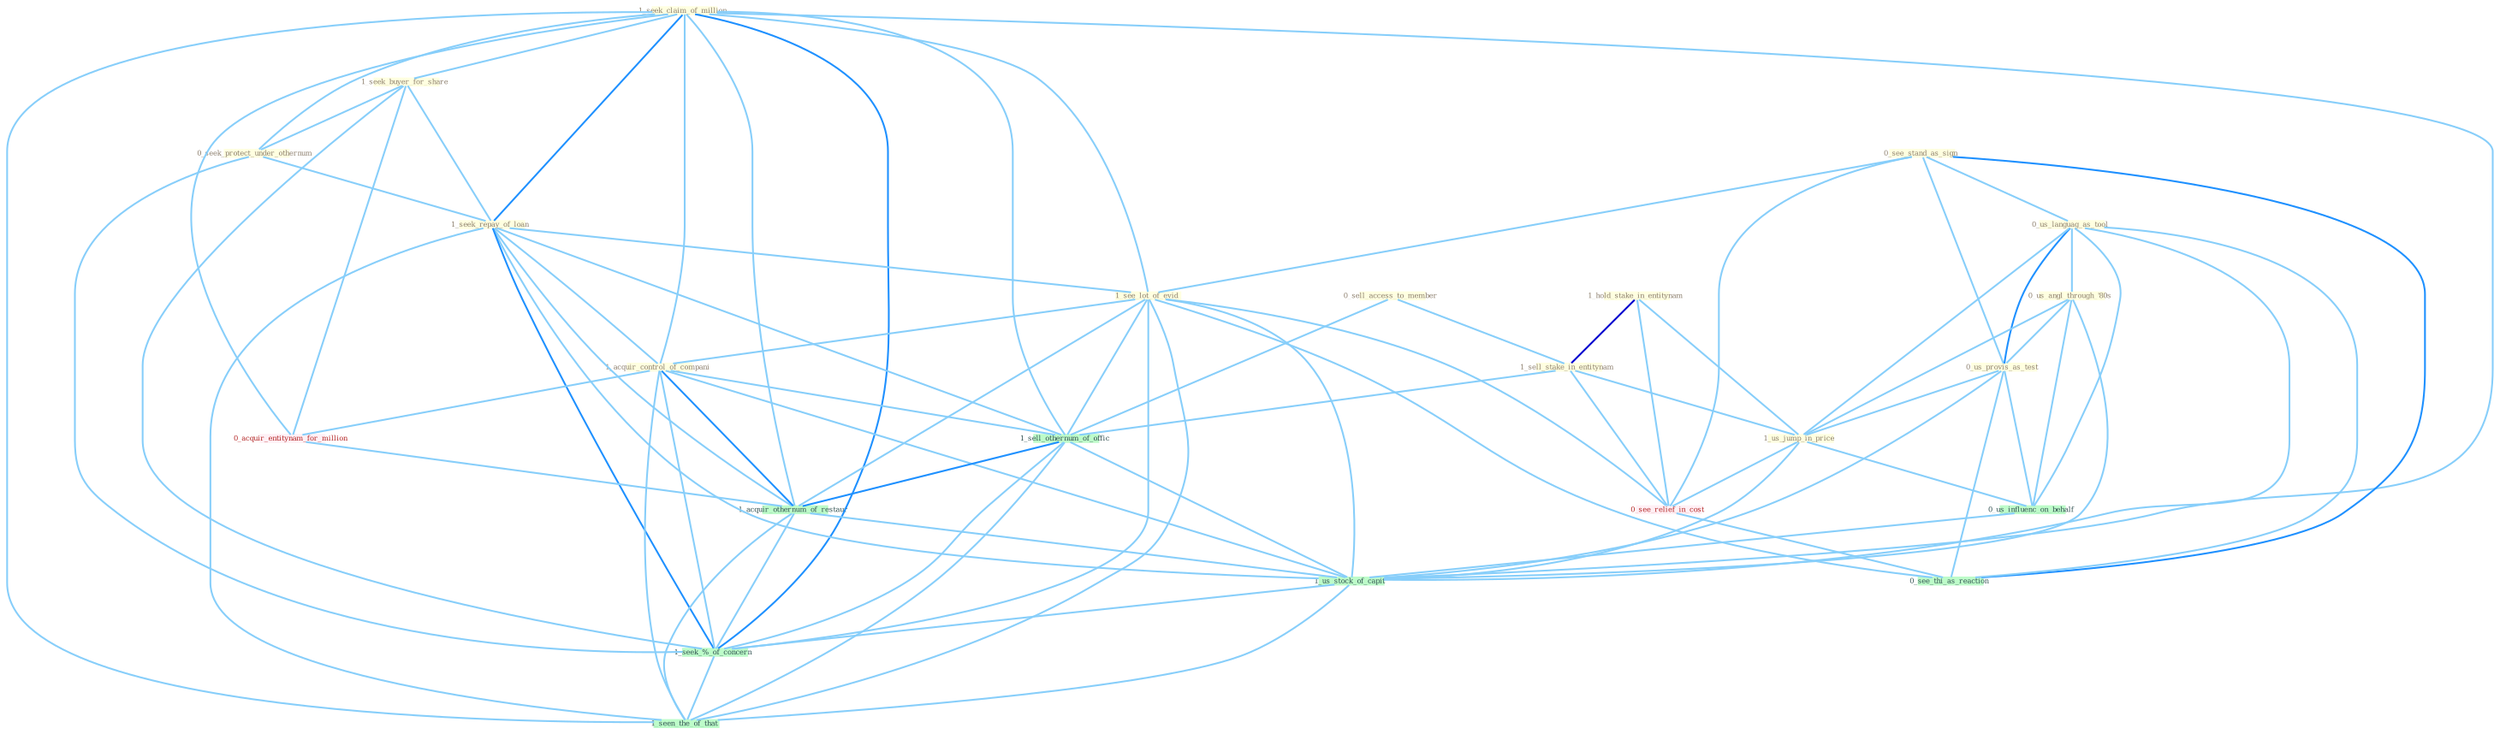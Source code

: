 Graph G{ 
    node
    [shape=polygon,style=filled,width=.5,height=.06,color="#BDFCC9",fixedsize=true,fontsize=4,
    fontcolor="#2f4f4f"];
    {node
    [color="#ffffe0", fontcolor="#8b7d6b"] "1_seek_claim_of_million " "1_seek_buyer_for_share " "0_sell_access_to_member " "0_seek_protect_under_othernum " "1_hold_stake_in_entitynam " "0_see_stand_as_sign " "0_us_languag_as_tool " "1_seek_repay_of_loan " "0_us_angl_through_'80s " "1_see_lot_of_evid " "0_us_provis_as_test " "1_acquir_control_of_compani " "1_sell_stake_in_entitynam " "1_us_jump_in_price "}
{node [color="#fff0f5", fontcolor="#b22222"] "0_acquir_entitynam_for_million " "0_see_relief_in_cost "}
edge [color="#B0E2FF"];

	"1_seek_claim_of_million " -- "1_seek_buyer_for_share " [w="1", color="#87cefa" ];
	"1_seek_claim_of_million " -- "0_seek_protect_under_othernum " [w="1", color="#87cefa" ];
	"1_seek_claim_of_million " -- "1_seek_repay_of_loan " [w="2", color="#1e90ff" , len=0.8];
	"1_seek_claim_of_million " -- "1_see_lot_of_evid " [w="1", color="#87cefa" ];
	"1_seek_claim_of_million " -- "1_acquir_control_of_compani " [w="1", color="#87cefa" ];
	"1_seek_claim_of_million " -- "0_acquir_entitynam_for_million " [w="1", color="#87cefa" ];
	"1_seek_claim_of_million " -- "1_sell_othernum_of_offic " [w="1", color="#87cefa" ];
	"1_seek_claim_of_million " -- "1_acquir_othernum_of_restaur " [w="1", color="#87cefa" ];
	"1_seek_claim_of_million " -- "1_us_stock_of_capit " [w="1", color="#87cefa" ];
	"1_seek_claim_of_million " -- "1_seek_%_of_concern " [w="2", color="#1e90ff" , len=0.8];
	"1_seek_claim_of_million " -- "1_seen_the_of_that " [w="1", color="#87cefa" ];
	"1_seek_buyer_for_share " -- "0_seek_protect_under_othernum " [w="1", color="#87cefa" ];
	"1_seek_buyer_for_share " -- "1_seek_repay_of_loan " [w="1", color="#87cefa" ];
	"1_seek_buyer_for_share " -- "0_acquir_entitynam_for_million " [w="1", color="#87cefa" ];
	"1_seek_buyer_for_share " -- "1_seek_%_of_concern " [w="1", color="#87cefa" ];
	"0_sell_access_to_member " -- "1_sell_stake_in_entitynam " [w="1", color="#87cefa" ];
	"0_sell_access_to_member " -- "1_sell_othernum_of_offic " [w="1", color="#87cefa" ];
	"0_seek_protect_under_othernum " -- "1_seek_repay_of_loan " [w="1", color="#87cefa" ];
	"0_seek_protect_under_othernum " -- "1_seek_%_of_concern " [w="1", color="#87cefa" ];
	"1_hold_stake_in_entitynam " -- "1_sell_stake_in_entitynam " [w="3", color="#0000cd" , len=0.6];
	"1_hold_stake_in_entitynam " -- "1_us_jump_in_price " [w="1", color="#87cefa" ];
	"1_hold_stake_in_entitynam " -- "0_see_relief_in_cost " [w="1", color="#87cefa" ];
	"0_see_stand_as_sign " -- "0_us_languag_as_tool " [w="1", color="#87cefa" ];
	"0_see_stand_as_sign " -- "1_see_lot_of_evid " [w="1", color="#87cefa" ];
	"0_see_stand_as_sign " -- "0_us_provis_as_test " [w="1", color="#87cefa" ];
	"0_see_stand_as_sign " -- "0_see_relief_in_cost " [w="1", color="#87cefa" ];
	"0_see_stand_as_sign " -- "0_see_thi_as_reaction " [w="2", color="#1e90ff" , len=0.8];
	"0_us_languag_as_tool " -- "0_us_angl_through_'80s " [w="1", color="#87cefa" ];
	"0_us_languag_as_tool " -- "0_us_provis_as_test " [w="2", color="#1e90ff" , len=0.8];
	"0_us_languag_as_tool " -- "1_us_jump_in_price " [w="1", color="#87cefa" ];
	"0_us_languag_as_tool " -- "0_us_influenc_on_behalf " [w="1", color="#87cefa" ];
	"0_us_languag_as_tool " -- "0_see_thi_as_reaction " [w="1", color="#87cefa" ];
	"0_us_languag_as_tool " -- "1_us_stock_of_capit " [w="1", color="#87cefa" ];
	"1_seek_repay_of_loan " -- "1_see_lot_of_evid " [w="1", color="#87cefa" ];
	"1_seek_repay_of_loan " -- "1_acquir_control_of_compani " [w="1", color="#87cefa" ];
	"1_seek_repay_of_loan " -- "1_sell_othernum_of_offic " [w="1", color="#87cefa" ];
	"1_seek_repay_of_loan " -- "1_acquir_othernum_of_restaur " [w="1", color="#87cefa" ];
	"1_seek_repay_of_loan " -- "1_us_stock_of_capit " [w="1", color="#87cefa" ];
	"1_seek_repay_of_loan " -- "1_seek_%_of_concern " [w="2", color="#1e90ff" , len=0.8];
	"1_seek_repay_of_loan " -- "1_seen_the_of_that " [w="1", color="#87cefa" ];
	"0_us_angl_through_'80s " -- "0_us_provis_as_test " [w="1", color="#87cefa" ];
	"0_us_angl_through_'80s " -- "1_us_jump_in_price " [w="1", color="#87cefa" ];
	"0_us_angl_through_'80s " -- "0_us_influenc_on_behalf " [w="1", color="#87cefa" ];
	"0_us_angl_through_'80s " -- "1_us_stock_of_capit " [w="1", color="#87cefa" ];
	"1_see_lot_of_evid " -- "1_acquir_control_of_compani " [w="1", color="#87cefa" ];
	"1_see_lot_of_evid " -- "1_sell_othernum_of_offic " [w="1", color="#87cefa" ];
	"1_see_lot_of_evid " -- "0_see_relief_in_cost " [w="1", color="#87cefa" ];
	"1_see_lot_of_evid " -- "0_see_thi_as_reaction " [w="1", color="#87cefa" ];
	"1_see_lot_of_evid " -- "1_acquir_othernum_of_restaur " [w="1", color="#87cefa" ];
	"1_see_lot_of_evid " -- "1_us_stock_of_capit " [w="1", color="#87cefa" ];
	"1_see_lot_of_evid " -- "1_seek_%_of_concern " [w="1", color="#87cefa" ];
	"1_see_lot_of_evid " -- "1_seen_the_of_that " [w="1", color="#87cefa" ];
	"0_us_provis_as_test " -- "1_us_jump_in_price " [w="1", color="#87cefa" ];
	"0_us_provis_as_test " -- "0_us_influenc_on_behalf " [w="1", color="#87cefa" ];
	"0_us_provis_as_test " -- "0_see_thi_as_reaction " [w="1", color="#87cefa" ];
	"0_us_provis_as_test " -- "1_us_stock_of_capit " [w="1", color="#87cefa" ];
	"1_acquir_control_of_compani " -- "0_acquir_entitynam_for_million " [w="1", color="#87cefa" ];
	"1_acquir_control_of_compani " -- "1_sell_othernum_of_offic " [w="1", color="#87cefa" ];
	"1_acquir_control_of_compani " -- "1_acquir_othernum_of_restaur " [w="2", color="#1e90ff" , len=0.8];
	"1_acquir_control_of_compani " -- "1_us_stock_of_capit " [w="1", color="#87cefa" ];
	"1_acquir_control_of_compani " -- "1_seek_%_of_concern " [w="1", color="#87cefa" ];
	"1_acquir_control_of_compani " -- "1_seen_the_of_that " [w="1", color="#87cefa" ];
	"1_sell_stake_in_entitynam " -- "1_us_jump_in_price " [w="1", color="#87cefa" ];
	"1_sell_stake_in_entitynam " -- "1_sell_othernum_of_offic " [w="1", color="#87cefa" ];
	"1_sell_stake_in_entitynam " -- "0_see_relief_in_cost " [w="1", color="#87cefa" ];
	"1_us_jump_in_price " -- "0_us_influenc_on_behalf " [w="1", color="#87cefa" ];
	"1_us_jump_in_price " -- "0_see_relief_in_cost " [w="1", color="#87cefa" ];
	"1_us_jump_in_price " -- "1_us_stock_of_capit " [w="1", color="#87cefa" ];
	"0_acquir_entitynam_for_million " -- "1_acquir_othernum_of_restaur " [w="1", color="#87cefa" ];
	"1_sell_othernum_of_offic " -- "1_acquir_othernum_of_restaur " [w="2", color="#1e90ff" , len=0.8];
	"1_sell_othernum_of_offic " -- "1_us_stock_of_capit " [w="1", color="#87cefa" ];
	"1_sell_othernum_of_offic " -- "1_seek_%_of_concern " [w="1", color="#87cefa" ];
	"1_sell_othernum_of_offic " -- "1_seen_the_of_that " [w="1", color="#87cefa" ];
	"0_us_influenc_on_behalf " -- "1_us_stock_of_capit " [w="1", color="#87cefa" ];
	"0_see_relief_in_cost " -- "0_see_thi_as_reaction " [w="1", color="#87cefa" ];
	"1_acquir_othernum_of_restaur " -- "1_us_stock_of_capit " [w="1", color="#87cefa" ];
	"1_acquir_othernum_of_restaur " -- "1_seek_%_of_concern " [w="1", color="#87cefa" ];
	"1_acquir_othernum_of_restaur " -- "1_seen_the_of_that " [w="1", color="#87cefa" ];
	"1_us_stock_of_capit " -- "1_seek_%_of_concern " [w="1", color="#87cefa" ];
	"1_us_stock_of_capit " -- "1_seen_the_of_that " [w="1", color="#87cefa" ];
	"1_seek_%_of_concern " -- "1_seen_the_of_that " [w="1", color="#87cefa" ];
}